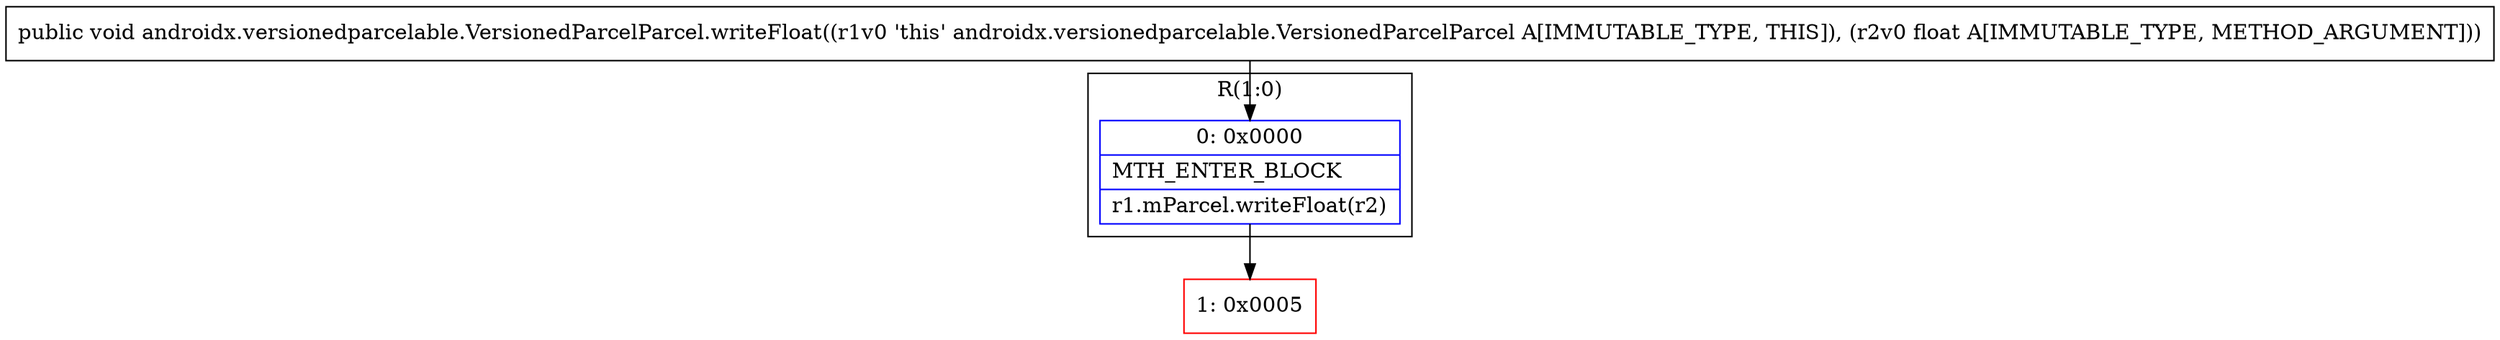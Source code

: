 digraph "CFG forandroidx.versionedparcelable.VersionedParcelParcel.writeFloat(F)V" {
subgraph cluster_Region_1608263007 {
label = "R(1:0)";
node [shape=record,color=blue];
Node_0 [shape=record,label="{0\:\ 0x0000|MTH_ENTER_BLOCK\l|r1.mParcel.writeFloat(r2)\l}"];
}
Node_1 [shape=record,color=red,label="{1\:\ 0x0005}"];
MethodNode[shape=record,label="{public void androidx.versionedparcelable.VersionedParcelParcel.writeFloat((r1v0 'this' androidx.versionedparcelable.VersionedParcelParcel A[IMMUTABLE_TYPE, THIS]), (r2v0 float A[IMMUTABLE_TYPE, METHOD_ARGUMENT])) }"];
MethodNode -> Node_0;
Node_0 -> Node_1;
}

